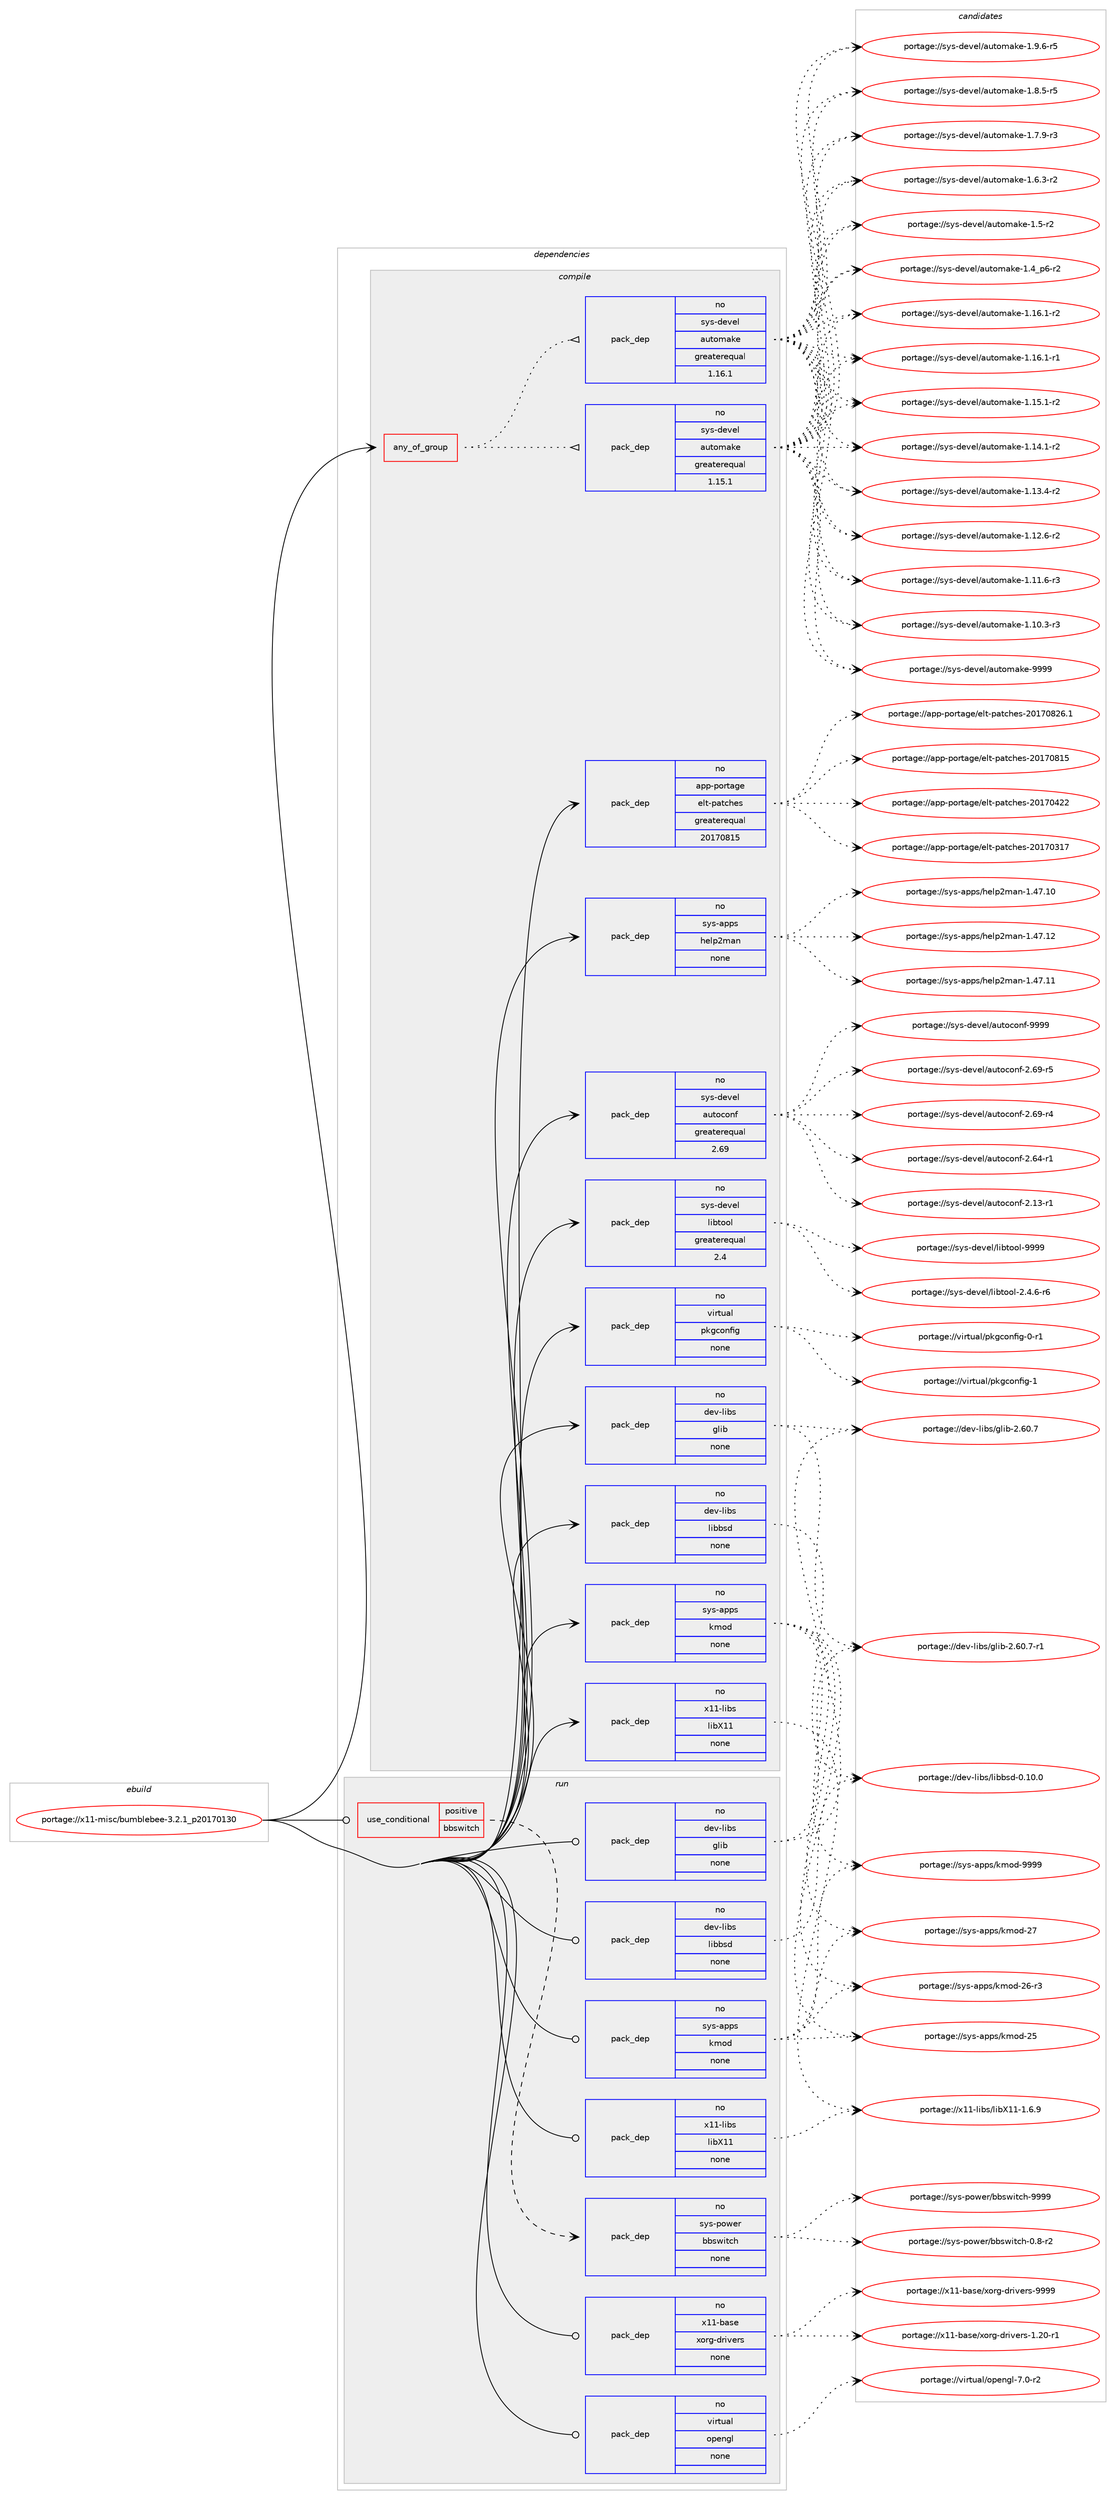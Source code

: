 digraph prolog {

# *************
# Graph options
# *************

newrank=true;
concentrate=true;
compound=true;
graph [rankdir=LR,fontname=Helvetica,fontsize=10,ranksep=1.5];#, ranksep=2.5, nodesep=0.2];
edge  [arrowhead=vee];
node  [fontname=Helvetica,fontsize=10];

# **********
# The ebuild
# **********

subgraph cluster_leftcol {
color=gray;
rank=same;
label=<<i>ebuild</i>>;
id [label="portage://x11-misc/bumblebee-3.2.1_p20170130", color=red, width=4, href="../x11-misc/bumblebee-3.2.1_p20170130.svg"];
}

# ****************
# The dependencies
# ****************

subgraph cluster_midcol {
color=gray;
label=<<i>dependencies</i>>;
subgraph cluster_compile {
fillcolor="#eeeeee";
style=filled;
label=<<i>compile</i>>;
subgraph any202 {
dependency12647 [label=<<TABLE BORDER="0" CELLBORDER="1" CELLSPACING="0" CELLPADDING="4"><TR><TD CELLPADDING="10">any_of_group</TD></TR></TABLE>>, shape=none, color=red];subgraph pack10726 {
dependency12648 [label=<<TABLE BORDER="0" CELLBORDER="1" CELLSPACING="0" CELLPADDING="4" WIDTH="220"><TR><TD ROWSPAN="6" CELLPADDING="30">pack_dep</TD></TR><TR><TD WIDTH="110">no</TD></TR><TR><TD>sys-devel</TD></TR><TR><TD>automake</TD></TR><TR><TD>greaterequal</TD></TR><TR><TD>1.16.1</TD></TR></TABLE>>, shape=none, color=blue];
}
dependency12647:e -> dependency12648:w [weight=20,style="dotted",arrowhead="oinv"];
subgraph pack10727 {
dependency12649 [label=<<TABLE BORDER="0" CELLBORDER="1" CELLSPACING="0" CELLPADDING="4" WIDTH="220"><TR><TD ROWSPAN="6" CELLPADDING="30">pack_dep</TD></TR><TR><TD WIDTH="110">no</TD></TR><TR><TD>sys-devel</TD></TR><TR><TD>automake</TD></TR><TR><TD>greaterequal</TD></TR><TR><TD>1.15.1</TD></TR></TABLE>>, shape=none, color=blue];
}
dependency12647:e -> dependency12649:w [weight=20,style="dotted",arrowhead="oinv"];
}
id:e -> dependency12647:w [weight=20,style="solid",arrowhead="vee"];
subgraph pack10728 {
dependency12650 [label=<<TABLE BORDER="0" CELLBORDER="1" CELLSPACING="0" CELLPADDING="4" WIDTH="220"><TR><TD ROWSPAN="6" CELLPADDING="30">pack_dep</TD></TR><TR><TD WIDTH="110">no</TD></TR><TR><TD>app-portage</TD></TR><TR><TD>elt-patches</TD></TR><TR><TD>greaterequal</TD></TR><TR><TD>20170815</TD></TR></TABLE>>, shape=none, color=blue];
}
id:e -> dependency12650:w [weight=20,style="solid",arrowhead="vee"];
subgraph pack10729 {
dependency12651 [label=<<TABLE BORDER="0" CELLBORDER="1" CELLSPACING="0" CELLPADDING="4" WIDTH="220"><TR><TD ROWSPAN="6" CELLPADDING="30">pack_dep</TD></TR><TR><TD WIDTH="110">no</TD></TR><TR><TD>dev-libs</TD></TR><TR><TD>glib</TD></TR><TR><TD>none</TD></TR><TR><TD></TD></TR></TABLE>>, shape=none, color=blue];
}
id:e -> dependency12651:w [weight=20,style="solid",arrowhead="vee"];
subgraph pack10730 {
dependency12652 [label=<<TABLE BORDER="0" CELLBORDER="1" CELLSPACING="0" CELLPADDING="4" WIDTH="220"><TR><TD ROWSPAN="6" CELLPADDING="30">pack_dep</TD></TR><TR><TD WIDTH="110">no</TD></TR><TR><TD>dev-libs</TD></TR><TR><TD>libbsd</TD></TR><TR><TD>none</TD></TR><TR><TD></TD></TR></TABLE>>, shape=none, color=blue];
}
id:e -> dependency12652:w [weight=20,style="solid",arrowhead="vee"];
subgraph pack10731 {
dependency12653 [label=<<TABLE BORDER="0" CELLBORDER="1" CELLSPACING="0" CELLPADDING="4" WIDTH="220"><TR><TD ROWSPAN="6" CELLPADDING="30">pack_dep</TD></TR><TR><TD WIDTH="110">no</TD></TR><TR><TD>sys-apps</TD></TR><TR><TD>help2man</TD></TR><TR><TD>none</TD></TR><TR><TD></TD></TR></TABLE>>, shape=none, color=blue];
}
id:e -> dependency12653:w [weight=20,style="solid",arrowhead="vee"];
subgraph pack10732 {
dependency12654 [label=<<TABLE BORDER="0" CELLBORDER="1" CELLSPACING="0" CELLPADDING="4" WIDTH="220"><TR><TD ROWSPAN="6" CELLPADDING="30">pack_dep</TD></TR><TR><TD WIDTH="110">no</TD></TR><TR><TD>sys-apps</TD></TR><TR><TD>kmod</TD></TR><TR><TD>none</TD></TR><TR><TD></TD></TR></TABLE>>, shape=none, color=blue];
}
id:e -> dependency12654:w [weight=20,style="solid",arrowhead="vee"];
subgraph pack10733 {
dependency12655 [label=<<TABLE BORDER="0" CELLBORDER="1" CELLSPACING="0" CELLPADDING="4" WIDTH="220"><TR><TD ROWSPAN="6" CELLPADDING="30">pack_dep</TD></TR><TR><TD WIDTH="110">no</TD></TR><TR><TD>sys-devel</TD></TR><TR><TD>autoconf</TD></TR><TR><TD>greaterequal</TD></TR><TR><TD>2.69</TD></TR></TABLE>>, shape=none, color=blue];
}
id:e -> dependency12655:w [weight=20,style="solid",arrowhead="vee"];
subgraph pack10734 {
dependency12656 [label=<<TABLE BORDER="0" CELLBORDER="1" CELLSPACING="0" CELLPADDING="4" WIDTH="220"><TR><TD ROWSPAN="6" CELLPADDING="30">pack_dep</TD></TR><TR><TD WIDTH="110">no</TD></TR><TR><TD>sys-devel</TD></TR><TR><TD>libtool</TD></TR><TR><TD>greaterequal</TD></TR><TR><TD>2.4</TD></TR></TABLE>>, shape=none, color=blue];
}
id:e -> dependency12656:w [weight=20,style="solid",arrowhead="vee"];
subgraph pack10735 {
dependency12657 [label=<<TABLE BORDER="0" CELLBORDER="1" CELLSPACING="0" CELLPADDING="4" WIDTH="220"><TR><TD ROWSPAN="6" CELLPADDING="30">pack_dep</TD></TR><TR><TD WIDTH="110">no</TD></TR><TR><TD>virtual</TD></TR><TR><TD>pkgconfig</TD></TR><TR><TD>none</TD></TR><TR><TD></TD></TR></TABLE>>, shape=none, color=blue];
}
id:e -> dependency12657:w [weight=20,style="solid",arrowhead="vee"];
subgraph pack10736 {
dependency12658 [label=<<TABLE BORDER="0" CELLBORDER="1" CELLSPACING="0" CELLPADDING="4" WIDTH="220"><TR><TD ROWSPAN="6" CELLPADDING="30">pack_dep</TD></TR><TR><TD WIDTH="110">no</TD></TR><TR><TD>x11-libs</TD></TR><TR><TD>libX11</TD></TR><TR><TD>none</TD></TR><TR><TD></TD></TR></TABLE>>, shape=none, color=blue];
}
id:e -> dependency12658:w [weight=20,style="solid",arrowhead="vee"];
}
subgraph cluster_compileandrun {
fillcolor="#eeeeee";
style=filled;
label=<<i>compile and run</i>>;
}
subgraph cluster_run {
fillcolor="#eeeeee";
style=filled;
label=<<i>run</i>>;
subgraph cond1707 {
dependency12659 [label=<<TABLE BORDER="0" CELLBORDER="1" CELLSPACING="0" CELLPADDING="4"><TR><TD ROWSPAN="3" CELLPADDING="10">use_conditional</TD></TR><TR><TD>positive</TD></TR><TR><TD>bbswitch</TD></TR></TABLE>>, shape=none, color=red];
subgraph pack10737 {
dependency12660 [label=<<TABLE BORDER="0" CELLBORDER="1" CELLSPACING="0" CELLPADDING="4" WIDTH="220"><TR><TD ROWSPAN="6" CELLPADDING="30">pack_dep</TD></TR><TR><TD WIDTH="110">no</TD></TR><TR><TD>sys-power</TD></TR><TR><TD>bbswitch</TD></TR><TR><TD>none</TD></TR><TR><TD></TD></TR></TABLE>>, shape=none, color=blue];
}
dependency12659:e -> dependency12660:w [weight=20,style="dashed",arrowhead="vee"];
}
id:e -> dependency12659:w [weight=20,style="solid",arrowhead="odot"];
subgraph pack10738 {
dependency12661 [label=<<TABLE BORDER="0" CELLBORDER="1" CELLSPACING="0" CELLPADDING="4" WIDTH="220"><TR><TD ROWSPAN="6" CELLPADDING="30">pack_dep</TD></TR><TR><TD WIDTH="110">no</TD></TR><TR><TD>dev-libs</TD></TR><TR><TD>glib</TD></TR><TR><TD>none</TD></TR><TR><TD></TD></TR></TABLE>>, shape=none, color=blue];
}
id:e -> dependency12661:w [weight=20,style="solid",arrowhead="odot"];
subgraph pack10739 {
dependency12662 [label=<<TABLE BORDER="0" CELLBORDER="1" CELLSPACING="0" CELLPADDING="4" WIDTH="220"><TR><TD ROWSPAN="6" CELLPADDING="30">pack_dep</TD></TR><TR><TD WIDTH="110">no</TD></TR><TR><TD>dev-libs</TD></TR><TR><TD>libbsd</TD></TR><TR><TD>none</TD></TR><TR><TD></TD></TR></TABLE>>, shape=none, color=blue];
}
id:e -> dependency12662:w [weight=20,style="solid",arrowhead="odot"];
subgraph pack10740 {
dependency12663 [label=<<TABLE BORDER="0" CELLBORDER="1" CELLSPACING="0" CELLPADDING="4" WIDTH="220"><TR><TD ROWSPAN="6" CELLPADDING="30">pack_dep</TD></TR><TR><TD WIDTH="110">no</TD></TR><TR><TD>sys-apps</TD></TR><TR><TD>kmod</TD></TR><TR><TD>none</TD></TR><TR><TD></TD></TR></TABLE>>, shape=none, color=blue];
}
id:e -> dependency12663:w [weight=20,style="solid",arrowhead="odot"];
subgraph pack10741 {
dependency12664 [label=<<TABLE BORDER="0" CELLBORDER="1" CELLSPACING="0" CELLPADDING="4" WIDTH="220"><TR><TD ROWSPAN="6" CELLPADDING="30">pack_dep</TD></TR><TR><TD WIDTH="110">no</TD></TR><TR><TD>virtual</TD></TR><TR><TD>opengl</TD></TR><TR><TD>none</TD></TR><TR><TD></TD></TR></TABLE>>, shape=none, color=blue];
}
id:e -> dependency12664:w [weight=20,style="solid",arrowhead="odot"];
subgraph pack10742 {
dependency12665 [label=<<TABLE BORDER="0" CELLBORDER="1" CELLSPACING="0" CELLPADDING="4" WIDTH="220"><TR><TD ROWSPAN="6" CELLPADDING="30">pack_dep</TD></TR><TR><TD WIDTH="110">no</TD></TR><TR><TD>x11-base</TD></TR><TR><TD>xorg-drivers</TD></TR><TR><TD>none</TD></TR><TR><TD></TD></TR></TABLE>>, shape=none, color=blue];
}
id:e -> dependency12665:w [weight=20,style="solid",arrowhead="odot"];
subgraph pack10743 {
dependency12666 [label=<<TABLE BORDER="0" CELLBORDER="1" CELLSPACING="0" CELLPADDING="4" WIDTH="220"><TR><TD ROWSPAN="6" CELLPADDING="30">pack_dep</TD></TR><TR><TD WIDTH="110">no</TD></TR><TR><TD>x11-libs</TD></TR><TR><TD>libX11</TD></TR><TR><TD>none</TD></TR><TR><TD></TD></TR></TABLE>>, shape=none, color=blue];
}
id:e -> dependency12666:w [weight=20,style="solid",arrowhead="odot"];
}
}

# **************
# The candidates
# **************

subgraph cluster_choices {
rank=same;
color=gray;
label=<<i>candidates</i>>;

subgraph choice10726 {
color=black;
nodesep=1;
choice115121115451001011181011084797117116111109971071014557575757 [label="portage://sys-devel/automake-9999", color=red, width=4,href="../sys-devel/automake-9999.svg"];
choice115121115451001011181011084797117116111109971071014549465746544511453 [label="portage://sys-devel/automake-1.9.6-r5", color=red, width=4,href="../sys-devel/automake-1.9.6-r5.svg"];
choice115121115451001011181011084797117116111109971071014549465646534511453 [label="portage://sys-devel/automake-1.8.5-r5", color=red, width=4,href="../sys-devel/automake-1.8.5-r5.svg"];
choice115121115451001011181011084797117116111109971071014549465546574511451 [label="portage://sys-devel/automake-1.7.9-r3", color=red, width=4,href="../sys-devel/automake-1.7.9-r3.svg"];
choice115121115451001011181011084797117116111109971071014549465446514511450 [label="portage://sys-devel/automake-1.6.3-r2", color=red, width=4,href="../sys-devel/automake-1.6.3-r2.svg"];
choice11512111545100101118101108479711711611110997107101454946534511450 [label="portage://sys-devel/automake-1.5-r2", color=red, width=4,href="../sys-devel/automake-1.5-r2.svg"];
choice115121115451001011181011084797117116111109971071014549465295112544511450 [label="portage://sys-devel/automake-1.4_p6-r2", color=red, width=4,href="../sys-devel/automake-1.4_p6-r2.svg"];
choice11512111545100101118101108479711711611110997107101454946495446494511450 [label="portage://sys-devel/automake-1.16.1-r2", color=red, width=4,href="../sys-devel/automake-1.16.1-r2.svg"];
choice11512111545100101118101108479711711611110997107101454946495446494511449 [label="portage://sys-devel/automake-1.16.1-r1", color=red, width=4,href="../sys-devel/automake-1.16.1-r1.svg"];
choice11512111545100101118101108479711711611110997107101454946495346494511450 [label="portage://sys-devel/automake-1.15.1-r2", color=red, width=4,href="../sys-devel/automake-1.15.1-r2.svg"];
choice11512111545100101118101108479711711611110997107101454946495246494511450 [label="portage://sys-devel/automake-1.14.1-r2", color=red, width=4,href="../sys-devel/automake-1.14.1-r2.svg"];
choice11512111545100101118101108479711711611110997107101454946495146524511450 [label="portage://sys-devel/automake-1.13.4-r2", color=red, width=4,href="../sys-devel/automake-1.13.4-r2.svg"];
choice11512111545100101118101108479711711611110997107101454946495046544511450 [label="portage://sys-devel/automake-1.12.6-r2", color=red, width=4,href="../sys-devel/automake-1.12.6-r2.svg"];
choice11512111545100101118101108479711711611110997107101454946494946544511451 [label="portage://sys-devel/automake-1.11.6-r3", color=red, width=4,href="../sys-devel/automake-1.11.6-r3.svg"];
choice11512111545100101118101108479711711611110997107101454946494846514511451 [label="portage://sys-devel/automake-1.10.3-r3", color=red, width=4,href="../sys-devel/automake-1.10.3-r3.svg"];
dependency12648:e -> choice115121115451001011181011084797117116111109971071014557575757:w [style=dotted,weight="100"];
dependency12648:e -> choice115121115451001011181011084797117116111109971071014549465746544511453:w [style=dotted,weight="100"];
dependency12648:e -> choice115121115451001011181011084797117116111109971071014549465646534511453:w [style=dotted,weight="100"];
dependency12648:e -> choice115121115451001011181011084797117116111109971071014549465546574511451:w [style=dotted,weight="100"];
dependency12648:e -> choice115121115451001011181011084797117116111109971071014549465446514511450:w [style=dotted,weight="100"];
dependency12648:e -> choice11512111545100101118101108479711711611110997107101454946534511450:w [style=dotted,weight="100"];
dependency12648:e -> choice115121115451001011181011084797117116111109971071014549465295112544511450:w [style=dotted,weight="100"];
dependency12648:e -> choice11512111545100101118101108479711711611110997107101454946495446494511450:w [style=dotted,weight="100"];
dependency12648:e -> choice11512111545100101118101108479711711611110997107101454946495446494511449:w [style=dotted,weight="100"];
dependency12648:e -> choice11512111545100101118101108479711711611110997107101454946495346494511450:w [style=dotted,weight="100"];
dependency12648:e -> choice11512111545100101118101108479711711611110997107101454946495246494511450:w [style=dotted,weight="100"];
dependency12648:e -> choice11512111545100101118101108479711711611110997107101454946495146524511450:w [style=dotted,weight="100"];
dependency12648:e -> choice11512111545100101118101108479711711611110997107101454946495046544511450:w [style=dotted,weight="100"];
dependency12648:e -> choice11512111545100101118101108479711711611110997107101454946494946544511451:w [style=dotted,weight="100"];
dependency12648:e -> choice11512111545100101118101108479711711611110997107101454946494846514511451:w [style=dotted,weight="100"];
}
subgraph choice10727 {
color=black;
nodesep=1;
choice115121115451001011181011084797117116111109971071014557575757 [label="portage://sys-devel/automake-9999", color=red, width=4,href="../sys-devel/automake-9999.svg"];
choice115121115451001011181011084797117116111109971071014549465746544511453 [label="portage://sys-devel/automake-1.9.6-r5", color=red, width=4,href="../sys-devel/automake-1.9.6-r5.svg"];
choice115121115451001011181011084797117116111109971071014549465646534511453 [label="portage://sys-devel/automake-1.8.5-r5", color=red, width=4,href="../sys-devel/automake-1.8.5-r5.svg"];
choice115121115451001011181011084797117116111109971071014549465546574511451 [label="portage://sys-devel/automake-1.7.9-r3", color=red, width=4,href="../sys-devel/automake-1.7.9-r3.svg"];
choice115121115451001011181011084797117116111109971071014549465446514511450 [label="portage://sys-devel/automake-1.6.3-r2", color=red, width=4,href="../sys-devel/automake-1.6.3-r2.svg"];
choice11512111545100101118101108479711711611110997107101454946534511450 [label="portage://sys-devel/automake-1.5-r2", color=red, width=4,href="../sys-devel/automake-1.5-r2.svg"];
choice115121115451001011181011084797117116111109971071014549465295112544511450 [label="portage://sys-devel/automake-1.4_p6-r2", color=red, width=4,href="../sys-devel/automake-1.4_p6-r2.svg"];
choice11512111545100101118101108479711711611110997107101454946495446494511450 [label="portage://sys-devel/automake-1.16.1-r2", color=red, width=4,href="../sys-devel/automake-1.16.1-r2.svg"];
choice11512111545100101118101108479711711611110997107101454946495446494511449 [label="portage://sys-devel/automake-1.16.1-r1", color=red, width=4,href="../sys-devel/automake-1.16.1-r1.svg"];
choice11512111545100101118101108479711711611110997107101454946495346494511450 [label="portage://sys-devel/automake-1.15.1-r2", color=red, width=4,href="../sys-devel/automake-1.15.1-r2.svg"];
choice11512111545100101118101108479711711611110997107101454946495246494511450 [label="portage://sys-devel/automake-1.14.1-r2", color=red, width=4,href="../sys-devel/automake-1.14.1-r2.svg"];
choice11512111545100101118101108479711711611110997107101454946495146524511450 [label="portage://sys-devel/automake-1.13.4-r2", color=red, width=4,href="../sys-devel/automake-1.13.4-r2.svg"];
choice11512111545100101118101108479711711611110997107101454946495046544511450 [label="portage://sys-devel/automake-1.12.6-r2", color=red, width=4,href="../sys-devel/automake-1.12.6-r2.svg"];
choice11512111545100101118101108479711711611110997107101454946494946544511451 [label="portage://sys-devel/automake-1.11.6-r3", color=red, width=4,href="../sys-devel/automake-1.11.6-r3.svg"];
choice11512111545100101118101108479711711611110997107101454946494846514511451 [label="portage://sys-devel/automake-1.10.3-r3", color=red, width=4,href="../sys-devel/automake-1.10.3-r3.svg"];
dependency12649:e -> choice115121115451001011181011084797117116111109971071014557575757:w [style=dotted,weight="100"];
dependency12649:e -> choice115121115451001011181011084797117116111109971071014549465746544511453:w [style=dotted,weight="100"];
dependency12649:e -> choice115121115451001011181011084797117116111109971071014549465646534511453:w [style=dotted,weight="100"];
dependency12649:e -> choice115121115451001011181011084797117116111109971071014549465546574511451:w [style=dotted,weight="100"];
dependency12649:e -> choice115121115451001011181011084797117116111109971071014549465446514511450:w [style=dotted,weight="100"];
dependency12649:e -> choice11512111545100101118101108479711711611110997107101454946534511450:w [style=dotted,weight="100"];
dependency12649:e -> choice115121115451001011181011084797117116111109971071014549465295112544511450:w [style=dotted,weight="100"];
dependency12649:e -> choice11512111545100101118101108479711711611110997107101454946495446494511450:w [style=dotted,weight="100"];
dependency12649:e -> choice11512111545100101118101108479711711611110997107101454946495446494511449:w [style=dotted,weight="100"];
dependency12649:e -> choice11512111545100101118101108479711711611110997107101454946495346494511450:w [style=dotted,weight="100"];
dependency12649:e -> choice11512111545100101118101108479711711611110997107101454946495246494511450:w [style=dotted,weight="100"];
dependency12649:e -> choice11512111545100101118101108479711711611110997107101454946495146524511450:w [style=dotted,weight="100"];
dependency12649:e -> choice11512111545100101118101108479711711611110997107101454946495046544511450:w [style=dotted,weight="100"];
dependency12649:e -> choice11512111545100101118101108479711711611110997107101454946494946544511451:w [style=dotted,weight="100"];
dependency12649:e -> choice11512111545100101118101108479711711611110997107101454946494846514511451:w [style=dotted,weight="100"];
}
subgraph choice10728 {
color=black;
nodesep=1;
choice971121124511211111411697103101471011081164511297116991041011154550484955485650544649 [label="portage://app-portage/elt-patches-20170826.1", color=red, width=4,href="../app-portage/elt-patches-20170826.1.svg"];
choice97112112451121111141169710310147101108116451129711699104101115455048495548564953 [label="portage://app-portage/elt-patches-20170815", color=red, width=4,href="../app-portage/elt-patches-20170815.svg"];
choice97112112451121111141169710310147101108116451129711699104101115455048495548525050 [label="portage://app-portage/elt-patches-20170422", color=red, width=4,href="../app-portage/elt-patches-20170422.svg"];
choice97112112451121111141169710310147101108116451129711699104101115455048495548514955 [label="portage://app-portage/elt-patches-20170317", color=red, width=4,href="../app-portage/elt-patches-20170317.svg"];
dependency12650:e -> choice971121124511211111411697103101471011081164511297116991041011154550484955485650544649:w [style=dotted,weight="100"];
dependency12650:e -> choice97112112451121111141169710310147101108116451129711699104101115455048495548564953:w [style=dotted,weight="100"];
dependency12650:e -> choice97112112451121111141169710310147101108116451129711699104101115455048495548525050:w [style=dotted,weight="100"];
dependency12650:e -> choice97112112451121111141169710310147101108116451129711699104101115455048495548514955:w [style=dotted,weight="100"];
}
subgraph choice10729 {
color=black;
nodesep=1;
choice10010111845108105981154710310810598455046544846554511449 [label="portage://dev-libs/glib-2.60.7-r1", color=red, width=4,href="../dev-libs/glib-2.60.7-r1.svg"];
choice1001011184510810598115471031081059845504654484655 [label="portage://dev-libs/glib-2.60.7", color=red, width=4,href="../dev-libs/glib-2.60.7.svg"];
dependency12651:e -> choice10010111845108105981154710310810598455046544846554511449:w [style=dotted,weight="100"];
dependency12651:e -> choice1001011184510810598115471031081059845504654484655:w [style=dotted,weight="100"];
}
subgraph choice10730 {
color=black;
nodesep=1;
choice100101118451081059811547108105989811510045484649484648 [label="portage://dev-libs/libbsd-0.10.0", color=red, width=4,href="../dev-libs/libbsd-0.10.0.svg"];
dependency12652:e -> choice100101118451081059811547108105989811510045484649484648:w [style=dotted,weight="100"];
}
subgraph choice10731 {
color=black;
nodesep=1;
choice11512111545971121121154710410110811250109971104549465255464950 [label="portage://sys-apps/help2man-1.47.12", color=red, width=4,href="../sys-apps/help2man-1.47.12.svg"];
choice11512111545971121121154710410110811250109971104549465255464949 [label="portage://sys-apps/help2man-1.47.11", color=red, width=4,href="../sys-apps/help2man-1.47.11.svg"];
choice11512111545971121121154710410110811250109971104549465255464948 [label="portage://sys-apps/help2man-1.47.10", color=red, width=4,href="../sys-apps/help2man-1.47.10.svg"];
dependency12653:e -> choice11512111545971121121154710410110811250109971104549465255464950:w [style=dotted,weight="100"];
dependency12653:e -> choice11512111545971121121154710410110811250109971104549465255464949:w [style=dotted,weight="100"];
dependency12653:e -> choice11512111545971121121154710410110811250109971104549465255464948:w [style=dotted,weight="100"];
}
subgraph choice10732 {
color=black;
nodesep=1;
choice1151211154597112112115471071091111004557575757 [label="portage://sys-apps/kmod-9999", color=red, width=4,href="../sys-apps/kmod-9999.svg"];
choice115121115459711211211547107109111100455055 [label="portage://sys-apps/kmod-27", color=red, width=4,href="../sys-apps/kmod-27.svg"];
choice1151211154597112112115471071091111004550544511451 [label="portage://sys-apps/kmod-26-r3", color=red, width=4,href="../sys-apps/kmod-26-r3.svg"];
choice115121115459711211211547107109111100455053 [label="portage://sys-apps/kmod-25", color=red, width=4,href="../sys-apps/kmod-25.svg"];
dependency12654:e -> choice1151211154597112112115471071091111004557575757:w [style=dotted,weight="100"];
dependency12654:e -> choice115121115459711211211547107109111100455055:w [style=dotted,weight="100"];
dependency12654:e -> choice1151211154597112112115471071091111004550544511451:w [style=dotted,weight="100"];
dependency12654:e -> choice115121115459711211211547107109111100455053:w [style=dotted,weight="100"];
}
subgraph choice10733 {
color=black;
nodesep=1;
choice115121115451001011181011084797117116111991111101024557575757 [label="portage://sys-devel/autoconf-9999", color=red, width=4,href="../sys-devel/autoconf-9999.svg"];
choice1151211154510010111810110847971171161119911111010245504654574511453 [label="portage://sys-devel/autoconf-2.69-r5", color=red, width=4,href="../sys-devel/autoconf-2.69-r5.svg"];
choice1151211154510010111810110847971171161119911111010245504654574511452 [label="portage://sys-devel/autoconf-2.69-r4", color=red, width=4,href="../sys-devel/autoconf-2.69-r4.svg"];
choice1151211154510010111810110847971171161119911111010245504654524511449 [label="portage://sys-devel/autoconf-2.64-r1", color=red, width=4,href="../sys-devel/autoconf-2.64-r1.svg"];
choice1151211154510010111810110847971171161119911111010245504649514511449 [label="portage://sys-devel/autoconf-2.13-r1", color=red, width=4,href="../sys-devel/autoconf-2.13-r1.svg"];
dependency12655:e -> choice115121115451001011181011084797117116111991111101024557575757:w [style=dotted,weight="100"];
dependency12655:e -> choice1151211154510010111810110847971171161119911111010245504654574511453:w [style=dotted,weight="100"];
dependency12655:e -> choice1151211154510010111810110847971171161119911111010245504654574511452:w [style=dotted,weight="100"];
dependency12655:e -> choice1151211154510010111810110847971171161119911111010245504654524511449:w [style=dotted,weight="100"];
dependency12655:e -> choice1151211154510010111810110847971171161119911111010245504649514511449:w [style=dotted,weight="100"];
}
subgraph choice10734 {
color=black;
nodesep=1;
choice1151211154510010111810110847108105981161111111084557575757 [label="portage://sys-devel/libtool-9999", color=red, width=4,href="../sys-devel/libtool-9999.svg"];
choice1151211154510010111810110847108105981161111111084550465246544511454 [label="portage://sys-devel/libtool-2.4.6-r6", color=red, width=4,href="../sys-devel/libtool-2.4.6-r6.svg"];
dependency12656:e -> choice1151211154510010111810110847108105981161111111084557575757:w [style=dotted,weight="100"];
dependency12656:e -> choice1151211154510010111810110847108105981161111111084550465246544511454:w [style=dotted,weight="100"];
}
subgraph choice10735 {
color=black;
nodesep=1;
choice1181051141161179710847112107103991111101021051034549 [label="portage://virtual/pkgconfig-1", color=red, width=4,href="../virtual/pkgconfig-1.svg"];
choice11810511411611797108471121071039911111010210510345484511449 [label="portage://virtual/pkgconfig-0-r1", color=red, width=4,href="../virtual/pkgconfig-0-r1.svg"];
dependency12657:e -> choice1181051141161179710847112107103991111101021051034549:w [style=dotted,weight="100"];
dependency12657:e -> choice11810511411611797108471121071039911111010210510345484511449:w [style=dotted,weight="100"];
}
subgraph choice10736 {
color=black;
nodesep=1;
choice120494945108105981154710810598884949454946544657 [label="portage://x11-libs/libX11-1.6.9", color=red, width=4,href="../x11-libs/libX11-1.6.9.svg"];
dependency12658:e -> choice120494945108105981154710810598884949454946544657:w [style=dotted,weight="100"];
}
subgraph choice10737 {
color=black;
nodesep=1;
choice11512111545112111119101114479898115119105116991044557575757 [label="portage://sys-power/bbswitch-9999", color=red, width=4,href="../sys-power/bbswitch-9999.svg"];
choice1151211154511211111910111447989811511910511699104454846564511450 [label="portage://sys-power/bbswitch-0.8-r2", color=red, width=4,href="../sys-power/bbswitch-0.8-r2.svg"];
dependency12660:e -> choice11512111545112111119101114479898115119105116991044557575757:w [style=dotted,weight="100"];
dependency12660:e -> choice1151211154511211111910111447989811511910511699104454846564511450:w [style=dotted,weight="100"];
}
subgraph choice10738 {
color=black;
nodesep=1;
choice10010111845108105981154710310810598455046544846554511449 [label="portage://dev-libs/glib-2.60.7-r1", color=red, width=4,href="../dev-libs/glib-2.60.7-r1.svg"];
choice1001011184510810598115471031081059845504654484655 [label="portage://dev-libs/glib-2.60.7", color=red, width=4,href="../dev-libs/glib-2.60.7.svg"];
dependency12661:e -> choice10010111845108105981154710310810598455046544846554511449:w [style=dotted,weight="100"];
dependency12661:e -> choice1001011184510810598115471031081059845504654484655:w [style=dotted,weight="100"];
}
subgraph choice10739 {
color=black;
nodesep=1;
choice100101118451081059811547108105989811510045484649484648 [label="portage://dev-libs/libbsd-0.10.0", color=red, width=4,href="../dev-libs/libbsd-0.10.0.svg"];
dependency12662:e -> choice100101118451081059811547108105989811510045484649484648:w [style=dotted,weight="100"];
}
subgraph choice10740 {
color=black;
nodesep=1;
choice1151211154597112112115471071091111004557575757 [label="portage://sys-apps/kmod-9999", color=red, width=4,href="../sys-apps/kmod-9999.svg"];
choice115121115459711211211547107109111100455055 [label="portage://sys-apps/kmod-27", color=red, width=4,href="../sys-apps/kmod-27.svg"];
choice1151211154597112112115471071091111004550544511451 [label="portage://sys-apps/kmod-26-r3", color=red, width=4,href="../sys-apps/kmod-26-r3.svg"];
choice115121115459711211211547107109111100455053 [label="portage://sys-apps/kmod-25", color=red, width=4,href="../sys-apps/kmod-25.svg"];
dependency12663:e -> choice1151211154597112112115471071091111004557575757:w [style=dotted,weight="100"];
dependency12663:e -> choice115121115459711211211547107109111100455055:w [style=dotted,weight="100"];
dependency12663:e -> choice1151211154597112112115471071091111004550544511451:w [style=dotted,weight="100"];
dependency12663:e -> choice115121115459711211211547107109111100455053:w [style=dotted,weight="100"];
}
subgraph choice10741 {
color=black;
nodesep=1;
choice1181051141161179710847111112101110103108455546484511450 [label="portage://virtual/opengl-7.0-r2", color=red, width=4,href="../virtual/opengl-7.0-r2.svg"];
dependency12664:e -> choice1181051141161179710847111112101110103108455546484511450:w [style=dotted,weight="100"];
}
subgraph choice10742 {
color=black;
nodesep=1;
choice120494945989711510147120111114103451001141051181011141154557575757 [label="portage://x11-base/xorg-drivers-9999", color=red, width=4,href="../x11-base/xorg-drivers-9999.svg"];
choice1204949459897115101471201111141034510011410511810111411545494650484511449 [label="portage://x11-base/xorg-drivers-1.20-r1", color=red, width=4,href="../x11-base/xorg-drivers-1.20-r1.svg"];
dependency12665:e -> choice120494945989711510147120111114103451001141051181011141154557575757:w [style=dotted,weight="100"];
dependency12665:e -> choice1204949459897115101471201111141034510011410511810111411545494650484511449:w [style=dotted,weight="100"];
}
subgraph choice10743 {
color=black;
nodesep=1;
choice120494945108105981154710810598884949454946544657 [label="portage://x11-libs/libX11-1.6.9", color=red, width=4,href="../x11-libs/libX11-1.6.9.svg"];
dependency12666:e -> choice120494945108105981154710810598884949454946544657:w [style=dotted,weight="100"];
}
}

}
